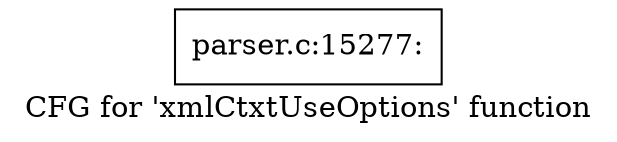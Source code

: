 digraph "CFG for 'xmlCtxtUseOptions' function" {
	label="CFG for 'xmlCtxtUseOptions' function";

	Node0x4a45700 [shape=record,label="{parser.c:15277:}"];
}
